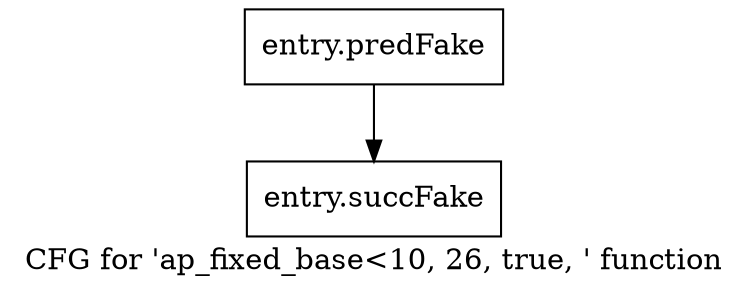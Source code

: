 digraph "CFG for 'ap_fixed_base\<10, 26, true, ' function" {
	label="CFG for 'ap_fixed_base\<10, 26, true, ' function";

	Node0x3c490f0 [shape=record,filename="",linenumber="",label="{entry.predFake}"];
	Node0x3c490f0 -> Node0x3e9fd50[ callList="" memoryops="" filename="/tools/Xilinx/Vitis_HLS/2022.1/include/ap_fixed_base.h" execusionnum="0"];
	Node0x3e9fd50 [shape=record,filename="/tools/Xilinx/Vitis_HLS/2022.1/include/ap_fixed_base.h",linenumber="339",label="{entry.succFake}"];
}
